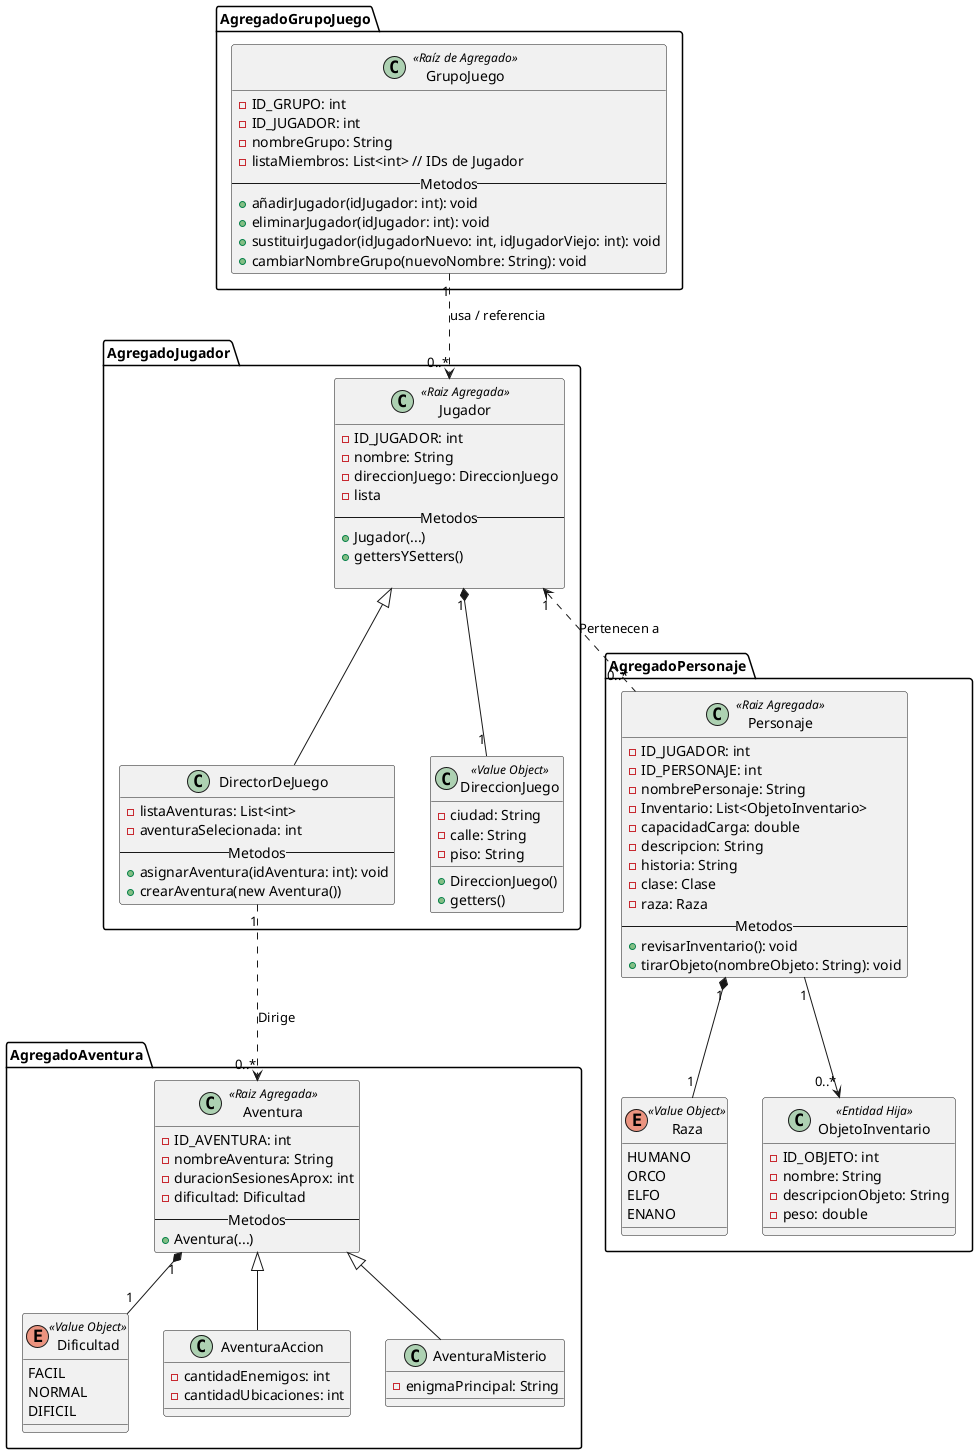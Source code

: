 @startuml
package AgregadoJugador{
    class Jugador <<Raiz Agregada>>{
        -ID_JUGADOR: int
        -nombre: String
        -direccionJuego: DireccionJuego
        -lista
        --Metodos--
        +Jugador(...)
        +gettersYSetters()

    }

    class DirectorDeJuego extends Jugador{
        -listaAventuras: List<int>
        -aventuraSelecionada: int
        --Metodos--
         +asignarAventura(idAventura: int): void
         +crearAventura(new Aventura())
    }

    class DireccionJuego<<Value Object>>{
        -ciudad: String
        -calle: String
        -piso: String

        +DireccionJuego()
        +getters()
    }

    Jugador "1" *-- "1" DireccionJuego

}


package AgregadoPersonaje{
    enum Raza <<Value Object>>{
        HUMANO
        ORCO
        ELFO
        ENANO
    }

    class Personaje<<Raiz Agregada>>{
        -ID_JUGADOR: int
        -ID_PERSONAJE: int
        -nombrePersonaje: String
        -Inventario: List<ObjetoInventario>
        -capacidadCarga: double
        -descripcion: String
        -historia: String
        -clase: Clase
        -raza: Raza
        --Metodos--
        +revisarInventario(): void
        +tirarObjeto(nombreObjeto: String): void
    }

    class ObjetoInventario<<Entidad Hija>>{
        -ID_OBJETO: int
        -nombre: String
        -descripcionObjeto: String
        -peso: double
    }

    Personaje "1" --> "0..*" ObjetoInventario
    Personaje "1" *-- "1" Raza
    Jugador "1" <.. "0..*" Personaje: Pertenecen a
}

package AgregadoGrupoJuego{
    class GrupoJuego <<Raíz de Agregado>> {
        -ID_GRUPO: int
        -ID_JUGADOR: int
        -nombreGrupo: String
        -listaMiembros: List<int> // IDs de Jugador
        --Metodos--
        +añadirJugador(idJugador: int): void
        +eliminarJugador(idJugador: int): void
        +sustituirJugador(idJugadorNuevo: int, idJugadorViejo: int): void
        +cambiarNombreGrupo(nuevoNombre: String): void
    }
}

' La relación es de referencia de IDs
GrupoJuego "1" ..> "0..*" Jugador : usa / referencia


package AgregadoAventura{
    enum Dificultad<<Value Object>>{
        FACIL
        NORMAL
        DIFICIL
    }
    class Aventura<<Raiz Agregada>>{
        -ID_AVENTURA: int
        -nombreAventura: String
        -duracionSesionesAprox: int
        -dificultad: Dificultad
        --Metodos--
        +Aventura(...)
    }

    class AventuraAccion extends Aventura{
        -cantidadEnemigos: int
        -cantidadUbicaciones: int
    }

    class AventuraMisterio extends Aventura{
            -enigmaPrincipal: String
    }

    DirectorDeJuego "1" ..> "0..*" Aventura: Dirige
    Aventura "1" *-- "1" Dificultad
}
@enduml